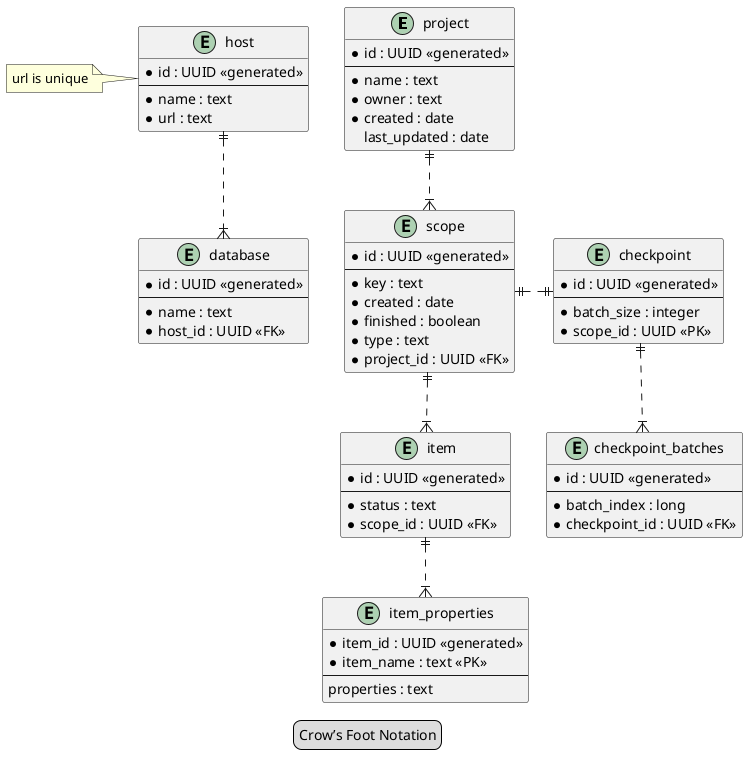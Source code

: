 @startuml
legend Crow’s Foot Notation

entity project {
    * id : UUID <<generated>>
    --
    * name : text
    * owner : text
    * created : date
    last_updated : date
}

entity scope {
    * id : UUID <<generated>>
    --
    * key : text
    * created : date
    * finished : boolean
    * type : text
    * project_id : UUID <<FK>>
}

entity item {
    * id : UUID <<generated>>
    --
    * status : text
    * scope_id : UUID <<FK>>
}

entity item_properties {
    * item_id : UUID <<generated>>
    * item_name : text <<PK>>
    --
    properties : text
}

entity checkpoint {
    * id : UUID <<generated>>
    --
    * batch_size : integer
    * scope_id : UUID <<PK>>
}

entity checkpoint_batches {
    * id : UUID <<generated>>
    --
    * batch_index : long
    * checkpoint_id : UUID <<FK>>
}

entity host {
    * id : UUID <<generated>>
    --
    * name : text
    * url : text
}

entity database {
    * id : UUID <<generated>>
    --
    * name : text
    * host_id : UUID <<FK>>
}

note left of host : url is unique

project ||..|{ scope
scope ||..|{ item
item ||..|{ item_properties

scope ||.|| checkpoint

checkpoint ||..|{ checkpoint_batches

host ||..|{ database

@enduml